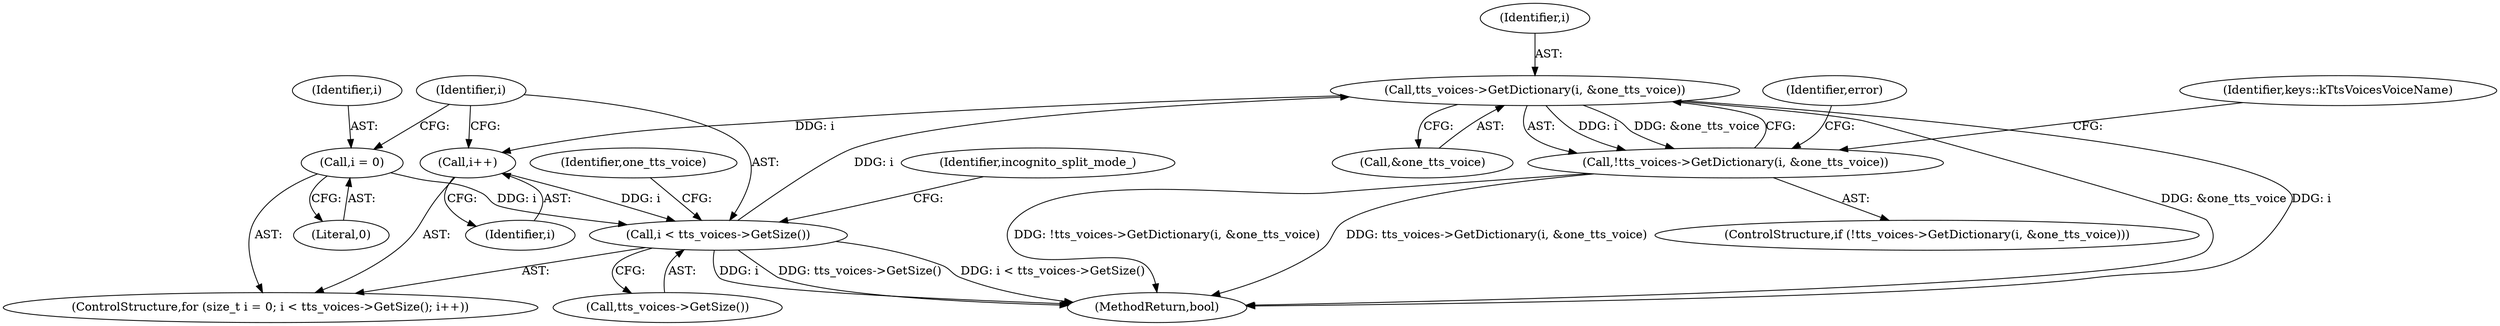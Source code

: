 digraph "0_Chrome_c63f2b7fe4fe2977f858a8e36d5f48db17eff2e7_30@pointer" {
"1002208" [label="(Call,tts_voices->GetDictionary(i, &one_tts_voice))"];
"1002196" [label="(Call,i < tts_voices->GetSize())"];
"1002193" [label="(Call,i = 0)"];
"1002199" [label="(Call,i++)"];
"1002208" [label="(Call,tts_voices->GetDictionary(i, &one_tts_voice))"];
"1002207" [label="(Call,!tts_voices->GetDictionary(i, &one_tts_voice))"];
"1002210" [label="(Call,&one_tts_voice)"];
"1002206" [label="(ControlStructure,if (!tts_voices->GetDictionary(i, &one_tts_voice)))"];
"1002208" [label="(Call,tts_voices->GetDictionary(i, &one_tts_voice))"];
"1002196" [label="(Call,i < tts_voices->GetSize())"];
"1002193" [label="(Call,i = 0)"];
"1002197" [label="(Identifier,i)"];
"1002215" [label="(Identifier,error)"];
"1002191" [label="(ControlStructure,for (size_t i = 0; i < tts_voices->GetSize(); i++))"];
"1002198" [label="(Call,tts_voices->GetSize())"];
"1002199" [label="(Call,i++)"];
"1002298" [label="(Identifier,incognito_split_mode_)"];
"1002207" [label="(Call,!tts_voices->GetDictionary(i, &one_tts_voice))"];
"1002360" [label="(MethodReturn,bool)"];
"1002195" [label="(Literal,0)"];
"1002194" [label="(Identifier,i)"];
"1002222" [label="(Identifier,keys::kTtsVoicesVoiceName)"];
"1002200" [label="(Identifier,i)"];
"1002209" [label="(Identifier,i)"];
"1002204" [label="(Identifier,one_tts_voice)"];
"1002208" -> "1002207"  [label="AST: "];
"1002208" -> "1002210"  [label="CFG: "];
"1002209" -> "1002208"  [label="AST: "];
"1002210" -> "1002208"  [label="AST: "];
"1002207" -> "1002208"  [label="CFG: "];
"1002208" -> "1002360"  [label="DDG: &one_tts_voice"];
"1002208" -> "1002360"  [label="DDG: i"];
"1002208" -> "1002199"  [label="DDG: i"];
"1002208" -> "1002207"  [label="DDG: i"];
"1002208" -> "1002207"  [label="DDG: &one_tts_voice"];
"1002196" -> "1002208"  [label="DDG: i"];
"1002196" -> "1002191"  [label="AST: "];
"1002196" -> "1002198"  [label="CFG: "];
"1002197" -> "1002196"  [label="AST: "];
"1002198" -> "1002196"  [label="AST: "];
"1002204" -> "1002196"  [label="CFG: "];
"1002298" -> "1002196"  [label="CFG: "];
"1002196" -> "1002360"  [label="DDG: i"];
"1002196" -> "1002360"  [label="DDG: tts_voices->GetSize()"];
"1002196" -> "1002360"  [label="DDG: i < tts_voices->GetSize()"];
"1002193" -> "1002196"  [label="DDG: i"];
"1002199" -> "1002196"  [label="DDG: i"];
"1002193" -> "1002191"  [label="AST: "];
"1002193" -> "1002195"  [label="CFG: "];
"1002194" -> "1002193"  [label="AST: "];
"1002195" -> "1002193"  [label="AST: "];
"1002197" -> "1002193"  [label="CFG: "];
"1002199" -> "1002191"  [label="AST: "];
"1002199" -> "1002200"  [label="CFG: "];
"1002200" -> "1002199"  [label="AST: "];
"1002197" -> "1002199"  [label="CFG: "];
"1002207" -> "1002206"  [label="AST: "];
"1002215" -> "1002207"  [label="CFG: "];
"1002222" -> "1002207"  [label="CFG: "];
"1002207" -> "1002360"  [label="DDG: !tts_voices->GetDictionary(i, &one_tts_voice)"];
"1002207" -> "1002360"  [label="DDG: tts_voices->GetDictionary(i, &one_tts_voice)"];
}

